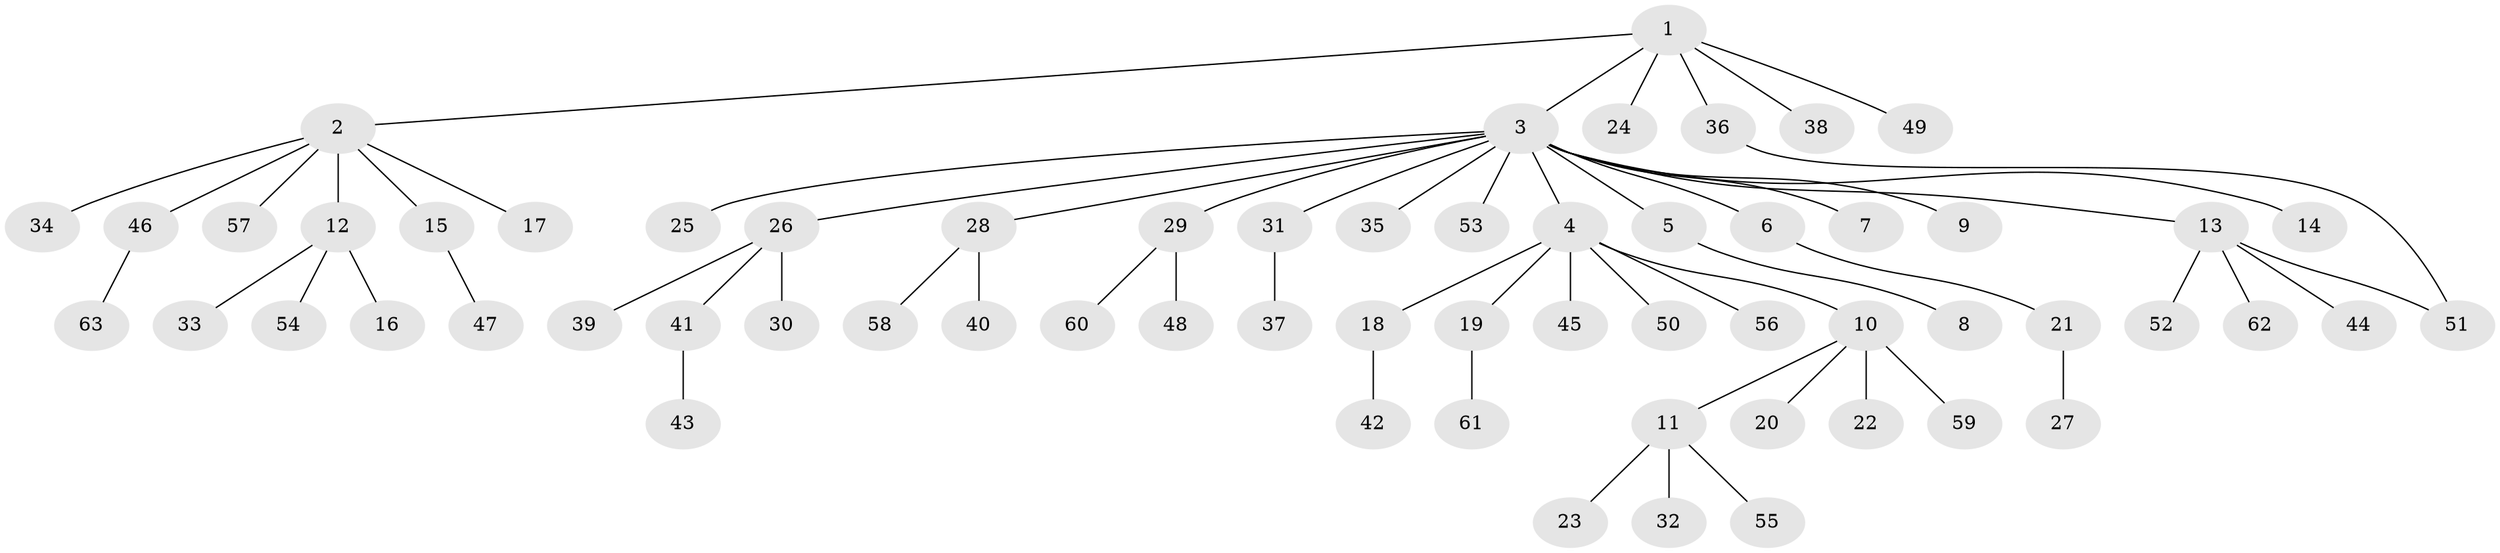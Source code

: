 // Generated by graph-tools (version 1.1) at 2025/49/03/09/25 03:49:48]
// undirected, 63 vertices, 63 edges
graph export_dot {
graph [start="1"]
  node [color=gray90,style=filled];
  1;
  2;
  3;
  4;
  5;
  6;
  7;
  8;
  9;
  10;
  11;
  12;
  13;
  14;
  15;
  16;
  17;
  18;
  19;
  20;
  21;
  22;
  23;
  24;
  25;
  26;
  27;
  28;
  29;
  30;
  31;
  32;
  33;
  34;
  35;
  36;
  37;
  38;
  39;
  40;
  41;
  42;
  43;
  44;
  45;
  46;
  47;
  48;
  49;
  50;
  51;
  52;
  53;
  54;
  55;
  56;
  57;
  58;
  59;
  60;
  61;
  62;
  63;
  1 -- 2;
  1 -- 3;
  1 -- 24;
  1 -- 36;
  1 -- 38;
  1 -- 49;
  2 -- 12;
  2 -- 15;
  2 -- 17;
  2 -- 34;
  2 -- 46;
  2 -- 57;
  3 -- 4;
  3 -- 5;
  3 -- 6;
  3 -- 7;
  3 -- 9;
  3 -- 13;
  3 -- 14;
  3 -- 25;
  3 -- 26;
  3 -- 28;
  3 -- 29;
  3 -- 31;
  3 -- 35;
  3 -- 53;
  4 -- 10;
  4 -- 18;
  4 -- 19;
  4 -- 45;
  4 -- 50;
  4 -- 56;
  5 -- 8;
  6 -- 21;
  10 -- 11;
  10 -- 20;
  10 -- 22;
  10 -- 59;
  11 -- 23;
  11 -- 32;
  11 -- 55;
  12 -- 16;
  12 -- 33;
  12 -- 54;
  13 -- 44;
  13 -- 51;
  13 -- 52;
  13 -- 62;
  15 -- 47;
  18 -- 42;
  19 -- 61;
  21 -- 27;
  26 -- 30;
  26 -- 39;
  26 -- 41;
  28 -- 40;
  28 -- 58;
  29 -- 48;
  29 -- 60;
  31 -- 37;
  36 -- 51;
  41 -- 43;
  46 -- 63;
}

